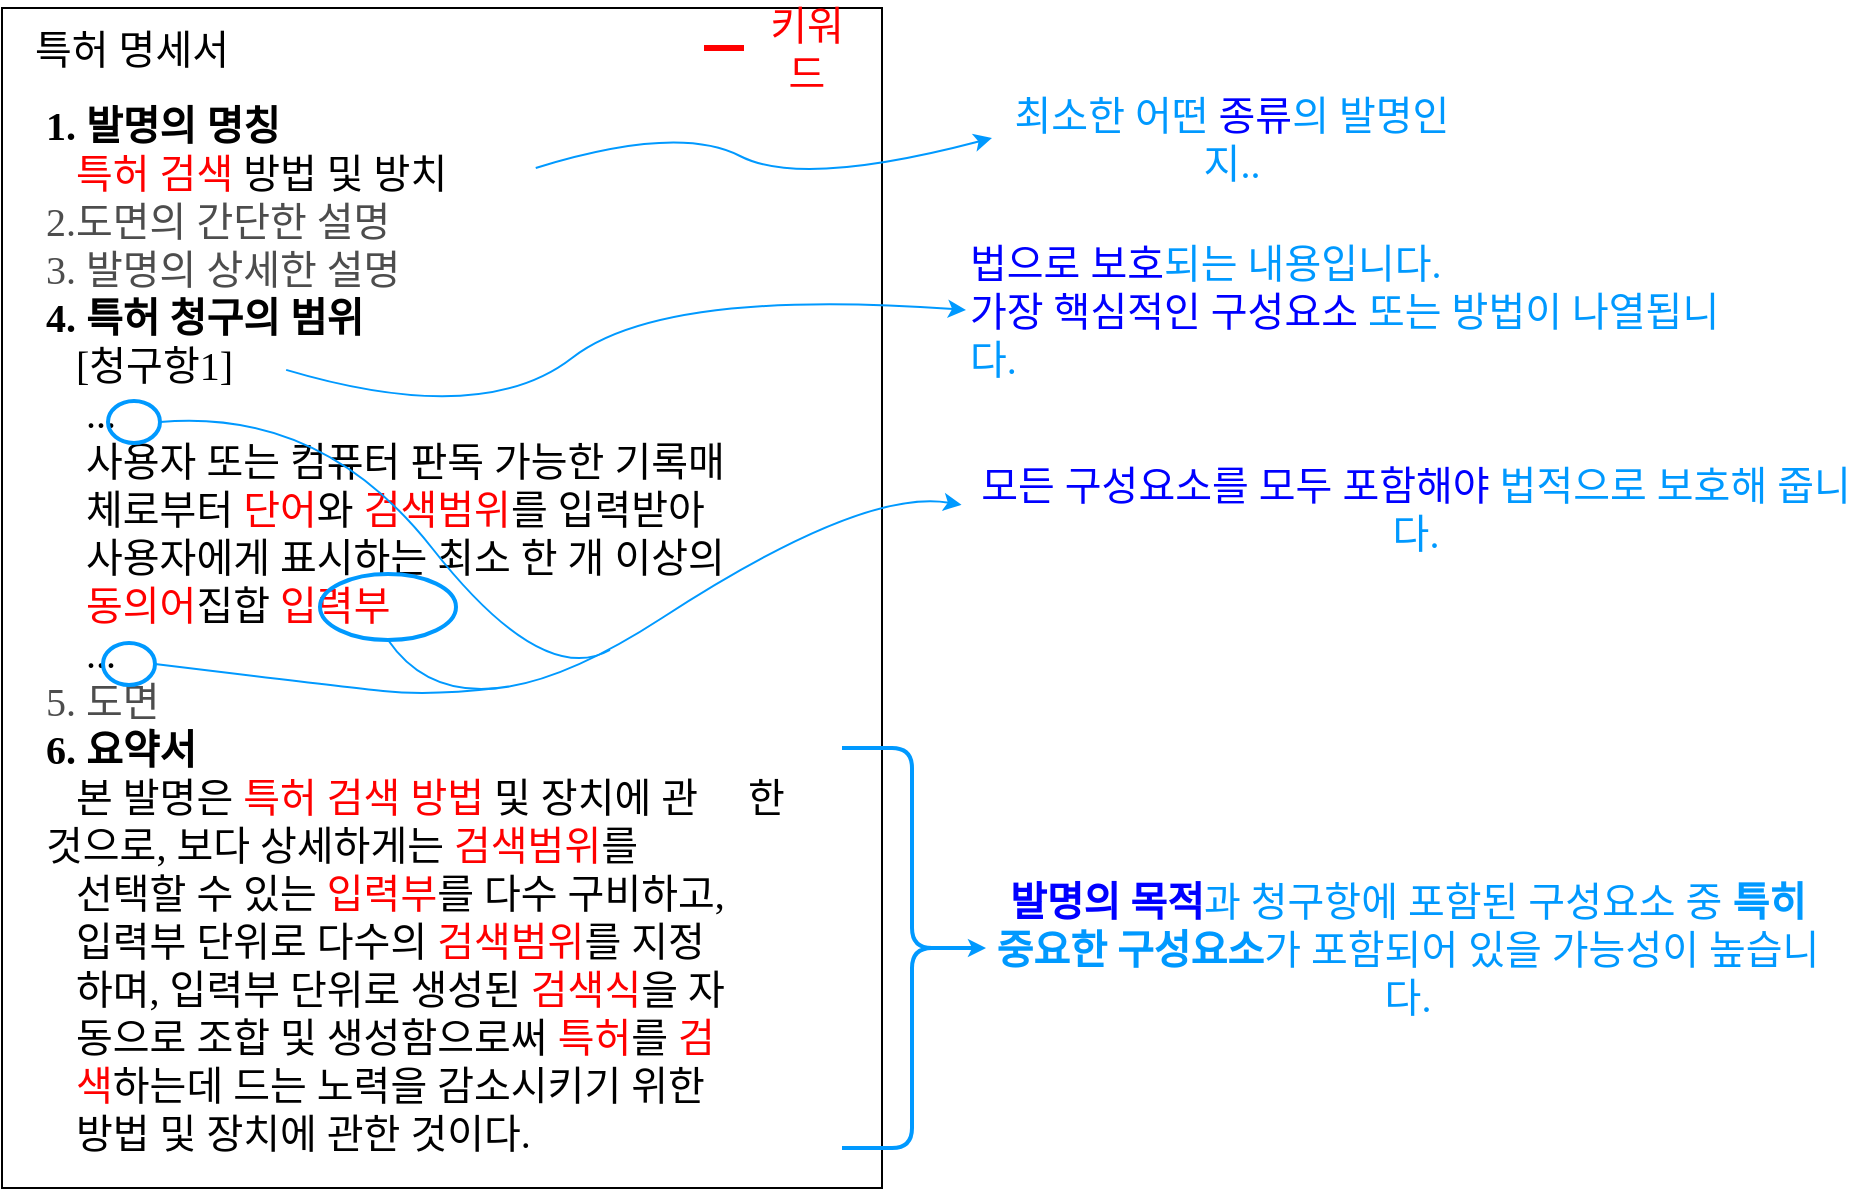 <mxfile version="10.9.5" type="device"><diagram id="Sb59Y6OJ7hIB76k2IiIy" name="Page-1"><mxGraphModel dx="2370" dy="1373" grid="1" gridSize="10" guides="1" tooltips="1" connect="1" arrows="1" fold="1" page="1" pageScale="1" pageWidth="827" pageHeight="1169" math="0" shadow="0"><root><mxCell id="0"/><mxCell id="1" parent="0"/><mxCell id="DeZ-ngfbsgX52dxn9gQ0-2" value="" style="rounded=0;whiteSpace=wrap;html=1;fontFamily=궁서;strokeWidth=1;" parent="1" vertex="1"><mxGeometry x="20" y="20" width="440" height="590" as="geometry"/></mxCell><mxCell id="DeZ-ngfbsgX52dxn9gQ0-3" value="특허 명세서" style="text;html=1;strokeColor=none;fillColor=none;align=center;verticalAlign=middle;whiteSpace=wrap;rounded=0;fontSize=20;fontStyle=0;fontFamily=궁서체;" parent="1" vertex="1"><mxGeometry x="20" y="20" width="130" height="40" as="geometry"/></mxCell><mxCell id="IHLMllv_qwqAgKLRdfaW-1" value="&lt;b&gt;1. 발명의 명칭&lt;/b&gt; &lt;br&gt;&amp;nbsp; &amp;nbsp;&lt;font color=&quot;#ff0000&quot;&gt;특허 검색&lt;/font&gt; 방법 및 방치&lt;br&gt;&lt;font color=&quot;#4d4d4d&quot;&gt;2.도면의 간단한 설명&lt;br&gt;3. 발명의 상세한 설명&lt;/font&gt;&lt;br&gt;&lt;b&gt;4. 특허 청구의 범위&lt;br&gt;&lt;/b&gt;&amp;nbsp; &amp;nbsp;[청구항1]&lt;br&gt;&amp;nbsp; &amp;nbsp; ...&lt;br&gt;&amp;nbsp; &amp;nbsp; 사용자 또는 컴퓨터 판독 가능한 기록매&lt;br&gt;&amp;nbsp; &amp;nbsp; 체로부터 &lt;font color=&quot;#ff0000&quot;&gt;단어&lt;/font&gt;와 &lt;font color=&quot;#ff0000&quot;&gt;검색범위&lt;/font&gt;를 입력받아 &lt;br&gt;&amp;nbsp; &amp;nbsp; 사용자에게 표시하는 최소 한 개 이상의 &lt;br&gt;&amp;nbsp; &amp;nbsp; &lt;font color=&quot;#ff0000&quot;&gt;동의어&lt;/font&gt;집합 &lt;font color=&quot;#ff0000&quot;&gt;입력부&lt;/font&gt;&lt;br&gt;&amp;nbsp; &amp;nbsp; ...&lt;br&gt;&lt;font color=&quot;#4d4d4d&quot;&gt;5. 도면&lt;/font&gt;&lt;br&gt;&lt;b&gt;6. 요약서&lt;/b&gt;&lt;br&gt;&amp;nbsp; &amp;nbsp;본 발명은 &lt;font color=&quot;#ff0000&quot;&gt;특허 검색 방법&lt;/font&gt; 및 장치에 관&amp;nbsp; &amp;nbsp; &amp;nbsp;한 것으로, 보다 상세하게는 &lt;font color=&quot;#ff0000&quot;&gt;검색범위&lt;/font&gt;를 &lt;br&gt;&amp;nbsp; &amp;nbsp;선택할 수 있는 &lt;font color=&quot;#ff0000&quot;&gt;입력부&lt;/font&gt;를 다수 구비하고, &lt;br&gt;&amp;nbsp; &amp;nbsp;입력부 단위로 다수의 &lt;font color=&quot;#ff0000&quot;&gt;검색범위&lt;/font&gt;를 지정&lt;br&gt;&amp;nbsp; &amp;nbsp;하며, 입력부 단위로 생성된 &lt;font color=&quot;#ff0000&quot;&gt;검색식&lt;/font&gt;을 자&lt;br&gt;&amp;nbsp; &amp;nbsp;동으로 조합 및 생성함으로써 &lt;font color=&quot;#ff0000&quot;&gt;특허&lt;/font&gt;를 &lt;font color=&quot;#ff0000&quot;&gt;검&lt;br&gt;&amp;nbsp; &amp;nbsp;색&lt;/font&gt;하는데 드는 노력을 감소시키기 위한 &lt;br&gt;&amp;nbsp; &amp;nbsp;방법 및 장치에 관한 것이다." style="text;html=1;strokeColor=none;fillColor=none;align=left;verticalAlign=top;whiteSpace=wrap;rounded=0;fontFamily=궁서;fontSize=20;" vertex="1" parent="1"><mxGeometry x="40" y="60" width="390" height="540" as="geometry"/></mxCell><mxCell id="IHLMllv_qwqAgKLRdfaW-3" value="최소한 어떤 &lt;font color=&quot;#0000ff&quot;&gt;종류&lt;/font&gt;의 발명인지.." style="text;html=1;strokeColor=none;fillColor=none;align=center;verticalAlign=middle;whiteSpace=wrap;rounded=0;fontFamily=배달의민족 한나체 pro;fontSize=20;fontColor=#0099FF;" vertex="1" parent="1"><mxGeometry x="515" y="70" width="240" height="30" as="geometry"/></mxCell><mxCell id="IHLMllv_qwqAgKLRdfaW-4" value="&lt;font color=&quot;#0000ff&quot;&gt;모든 구성요소를 모두 포함해야&lt;/font&gt; 법적으로 보호해 줍니다." style="text;html=1;strokeColor=none;fillColor=none;align=center;verticalAlign=middle;whiteSpace=wrap;rounded=0;fontFamily=배달의민족 한나체 pro;fontSize=20;fontColor=#0099FF;" vertex="1" parent="1"><mxGeometry x="502" y="255" width="450" height="30" as="geometry"/></mxCell><mxCell id="IHLMllv_qwqAgKLRdfaW-5" value="&lt;font color=&quot;#0000ff&quot;&gt;법으로 보호&lt;/font&gt;되는 내용입니다.&lt;br&gt;&lt;font color=&quot;#0000ff&quot;&gt;가장 핵심적인 구성요소&lt;/font&gt; 또는 방법이 나열됩니다." style="text;html=1;strokeColor=none;fillColor=none;align=left;verticalAlign=middle;whiteSpace=wrap;rounded=0;fontFamily=배달의민족 한나체 pro;fontSize=20;fontColor=#0099FF;" vertex="1" parent="1"><mxGeometry x="502" y="146" width="383" height="50" as="geometry"/></mxCell><mxCell id="IHLMllv_qwqAgKLRdfaW-6" value="&lt;b&gt;&lt;font color=&quot;#0000ff&quot;&gt;발명의 목적&lt;/font&gt;&lt;/b&gt;과 청구항에 포함된 구성요소 중 &lt;b&gt;특히&lt;br&gt;중요한 구성요소&lt;/b&gt;가 포함되어 있을 가능성이 높습니다." style="text;html=1;strokeColor=none;fillColor=none;align=center;verticalAlign=middle;whiteSpace=wrap;rounded=0;fontFamily=배달의민족 한나체 pro;fontSize=20;fontColor=#0099FF;fontStyle=0" vertex="1" parent="1"><mxGeometry x="509" y="460" width="428" height="60" as="geometry"/></mxCell><mxCell id="IHLMllv_qwqAgKLRdfaW-12" value="" style="shape=curlyBracket;whiteSpace=wrap;html=1;rounded=1;strokeColor=#0099FF;strokeWidth=2;fontFamily=배달의민족 한나체 pro;fontSize=20;fontColor=#0099FF;rotation=180;" vertex="1" parent="1"><mxGeometry x="440" y="390" width="70" height="200" as="geometry"/></mxCell><mxCell id="IHLMllv_qwqAgKLRdfaW-13" value="" style="ellipse;whiteSpace=wrap;html=1;strokeColor=#0099FF;strokeWidth=2;fontFamily=배달의민족 한나체 pro;fontSize=20;fontColor=#0099FF;fillColor=none;" vertex="1" parent="1"><mxGeometry x="73" y="216.5" width="26" height="21" as="geometry"/></mxCell><mxCell id="IHLMllv_qwqAgKLRdfaW-14" value="" style="ellipse;whiteSpace=wrap;html=1;strokeColor=#0099FF;strokeWidth=2;fontFamily=배달의민족 한나체 pro;fontSize=20;fontColor=#0099FF;fillColor=none;" vertex="1" parent="1"><mxGeometry x="70.5" y="337.5" width="26" height="21" as="geometry"/></mxCell><mxCell id="IHLMllv_qwqAgKLRdfaW-15" value="" style="ellipse;whiteSpace=wrap;html=1;strokeColor=#0099FF;strokeWidth=2;fontFamily=배달의민족 한나체 pro;fontSize=20;fontColor=#0099FF;fillColor=none;" vertex="1" parent="1"><mxGeometry x="179" y="303" width="68" height="33" as="geometry"/></mxCell><mxCell id="IHLMllv_qwqAgKLRdfaW-16" value="" style="curved=1;endArrow=classic;html=1;fontFamily=배달의민족 한나체 pro;fontSize=20;fontColor=#0099FF;entryX=0;entryY=0.5;entryDx=0;entryDy=0;exitX=0.5;exitY=1;exitDx=0;exitDy=0;strokeColor=#0099FF;" edge="1" parent="1" source="IHLMllv_qwqAgKLRdfaW-15"><mxGeometry width="50" height="50" relative="1" as="geometry"><mxPoint x="245.276" y="318.086" as="sourcePoint"/><mxPoint x="499.759" y="268.431" as="targetPoint"/><Array as="points"><mxPoint x="250" y="390"/><mxPoint x="450" y="260"/></Array></mxGeometry></mxCell><mxCell id="IHLMllv_qwqAgKLRdfaW-18" value="" style="curved=1;endArrow=none;html=1;fontFamily=배달의민족 한나체 pro;fontSize=20;fontColor=#0099FF;endFill=0;exitX=1;exitY=0.5;exitDx=0;exitDy=0;strokeColor=#0099FF;" edge="1" parent="1" source="IHLMllv_qwqAgKLRdfaW-14"><mxGeometry width="50" height="50" relative="1" as="geometry"><mxPoint x="230" y="400" as="sourcePoint"/><mxPoint x="268" y="360" as="targetPoint"/><Array as="points"><mxPoint x="187" y="359"/><mxPoint x="234" y="364"/></Array></mxGeometry></mxCell><mxCell id="IHLMllv_qwqAgKLRdfaW-19" value="" style="curved=1;endArrow=none;html=1;fontFamily=배달의민족 한나체 pro;fontSize=20;fontColor=#0099FF;endFill=0;exitX=1;exitY=0.5;exitDx=0;exitDy=0;strokeColor=#0099FF;" edge="1" parent="1" source="IHLMllv_qwqAgKLRdfaW-13"><mxGeometry width="50" height="50" relative="1" as="geometry"><mxPoint x="180" y="270" as="sourcePoint"/><mxPoint x="324" y="341" as="targetPoint"/><Array as="points"><mxPoint x="180" y="220"/><mxPoint x="290" y="360"/></Array></mxGeometry></mxCell><mxCell id="IHLMllv_qwqAgKLRdfaW-20" value="" style="curved=1;endArrow=classic;html=1;strokeColor=#0099FF;fontFamily=배달의민족 한나체 pro;fontSize=20;fontColor=#0099FF;exitX=0.313;exitY=0.261;exitDx=0;exitDy=0;exitPerimeter=0;entryX=0;entryY=0.5;entryDx=0;entryDy=0;" edge="1" parent="1" source="IHLMllv_qwqAgKLRdfaW-1" target="IHLMllv_qwqAgKLRdfaW-5"><mxGeometry width="50" height="50" relative="1" as="geometry"><mxPoint x="210" y="230" as="sourcePoint"/><mxPoint x="260" y="180" as="targetPoint"/><Array as="points"><mxPoint x="260" y="230"/><mxPoint x="350" y="160"/></Array></mxGeometry></mxCell><mxCell id="IHLMllv_qwqAgKLRdfaW-21" value="" style="curved=1;endArrow=classic;html=1;strokeColor=#0099FF;fontFamily=배달의민족 한나체 pro;fontSize=20;fontColor=#0099FF;exitX=0.633;exitY=0.074;exitDx=0;exitDy=0;exitPerimeter=0;entryX=0;entryY=0.5;entryDx=0;entryDy=0;" edge="1" parent="1" source="IHLMllv_qwqAgKLRdfaW-1" target="IHLMllv_qwqAgKLRdfaW-3"><mxGeometry width="50" height="50" relative="1" as="geometry"><mxPoint x="178.759" y="100.966" as="sourcePoint"/><mxPoint x="518.759" y="71.31" as="targetPoint"/><Array as="points"><mxPoint x="358" y="78"/><mxPoint x="420" y="110"/></Array></mxGeometry></mxCell><mxCell id="IHLMllv_qwqAgKLRdfaW-23" value="" style="endArrow=classic;html=1;strokeColor=#0099FF;fontFamily=배달의민족 한나체 pro;fontSize=20;fontColor=#0099FF;" edge="1" parent="1"><mxGeometry width="50" height="50" relative="1" as="geometry"><mxPoint x="492" y="490" as="sourcePoint"/><mxPoint x="512" y="490" as="targetPoint"/></mxGeometry></mxCell><mxCell id="IHLMllv_qwqAgKLRdfaW-24" value="" style="endArrow=none;html=1;strokeColor=#FF0000;fontFamily=배달의민족 한나체 pro;fontSize=20;fontColor=#0099FF;strokeWidth=3;" edge="1" parent="1"><mxGeometry width="50" height="50" relative="1" as="geometry"><mxPoint x="371" y="40" as="sourcePoint"/><mxPoint x="391" y="40" as="targetPoint"/></mxGeometry></mxCell><mxCell id="IHLMllv_qwqAgKLRdfaW-25" value="키워드" style="text;html=1;strokeColor=none;fillColor=none;align=center;verticalAlign=middle;whiteSpace=wrap;rounded=0;fontFamily=배달의민족 한나체 pro;fontSize=20;fontColor=#FF0000;" vertex="1" parent="1"><mxGeometry x="396" y="30" width="53" height="20" as="geometry"/></mxCell></root></mxGraphModel></diagram></mxfile>